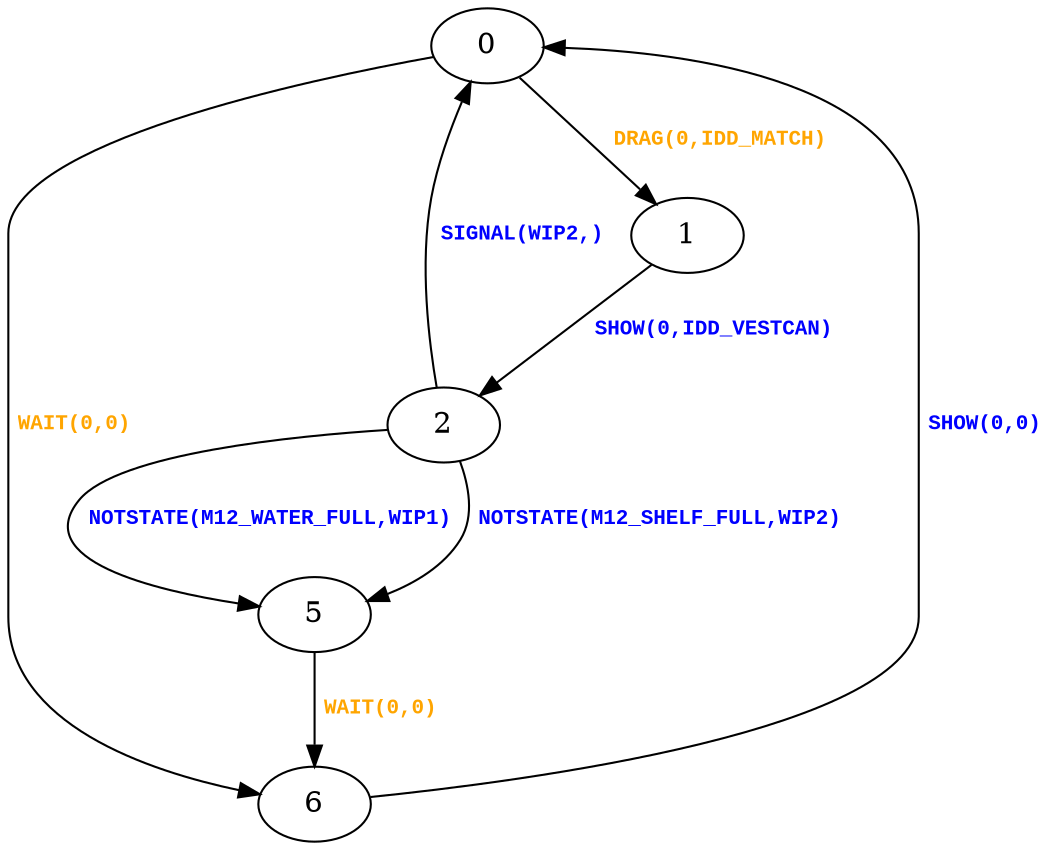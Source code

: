 digraph {
 node [shape=oval];
"0" -> "1"[fontcolor=orange, label=< <table border="0"><tr><td><font face="Courier New" point-size="10"><b>DRAG(0,IDD_MATCH)<br align="left"/></b></font></td></tr>
</table>>];
"0" -> "6"[fontcolor=orange, label=< <table border="0"><tr><td><font face="Courier New" point-size="10"><b>WAIT(0,0)<br align="left"/></b></font></td></tr>
</table>>];
"1" -> "2"[fontcolor=blue, label=< <table border="0"><tr><td><font face="Courier New" point-size="10"><b>SHOW(0,IDD_VESTCAN)<br align="left"/></b></font></td></tr>
</table>>];
"2" -> "5"[fontcolor=blue, label=< <table border="0"><tr><td><font face="Courier New" point-size="10"><b>NOTSTATE(M12_WATER_FULL,WIP1)<br align="left"/></b></font></td></tr>
</table>>];
"2" -> "5"[fontcolor=blue, label=< <table border="0"><tr><td><font face="Courier New" point-size="10"><b>NOTSTATE(M12_SHELF_FULL,WIP2)<br align="left"/></b></font></td></tr>
</table>>];
"2" -> "0"[fontcolor=blue, label=< <table border="0"><tr><td><font face="Courier New" point-size="10"><b>SIGNAL(WIP2,)<br align="left"/></b></font></td></tr>
</table>>];
"5" -> "6"[fontcolor=orange, label=< <table border="0"><tr><td><font face="Courier New" point-size="10"><b>WAIT(0,0)<br align="left"/></b></font></td></tr>
</table>>];
"6" -> "0"[fontcolor=blue, label=< <table border="0"><tr><td><font face="Courier New" point-size="10"><b>SHOW(0,0)<br align="left"/></b></font></td></tr>
</table>>];
}
